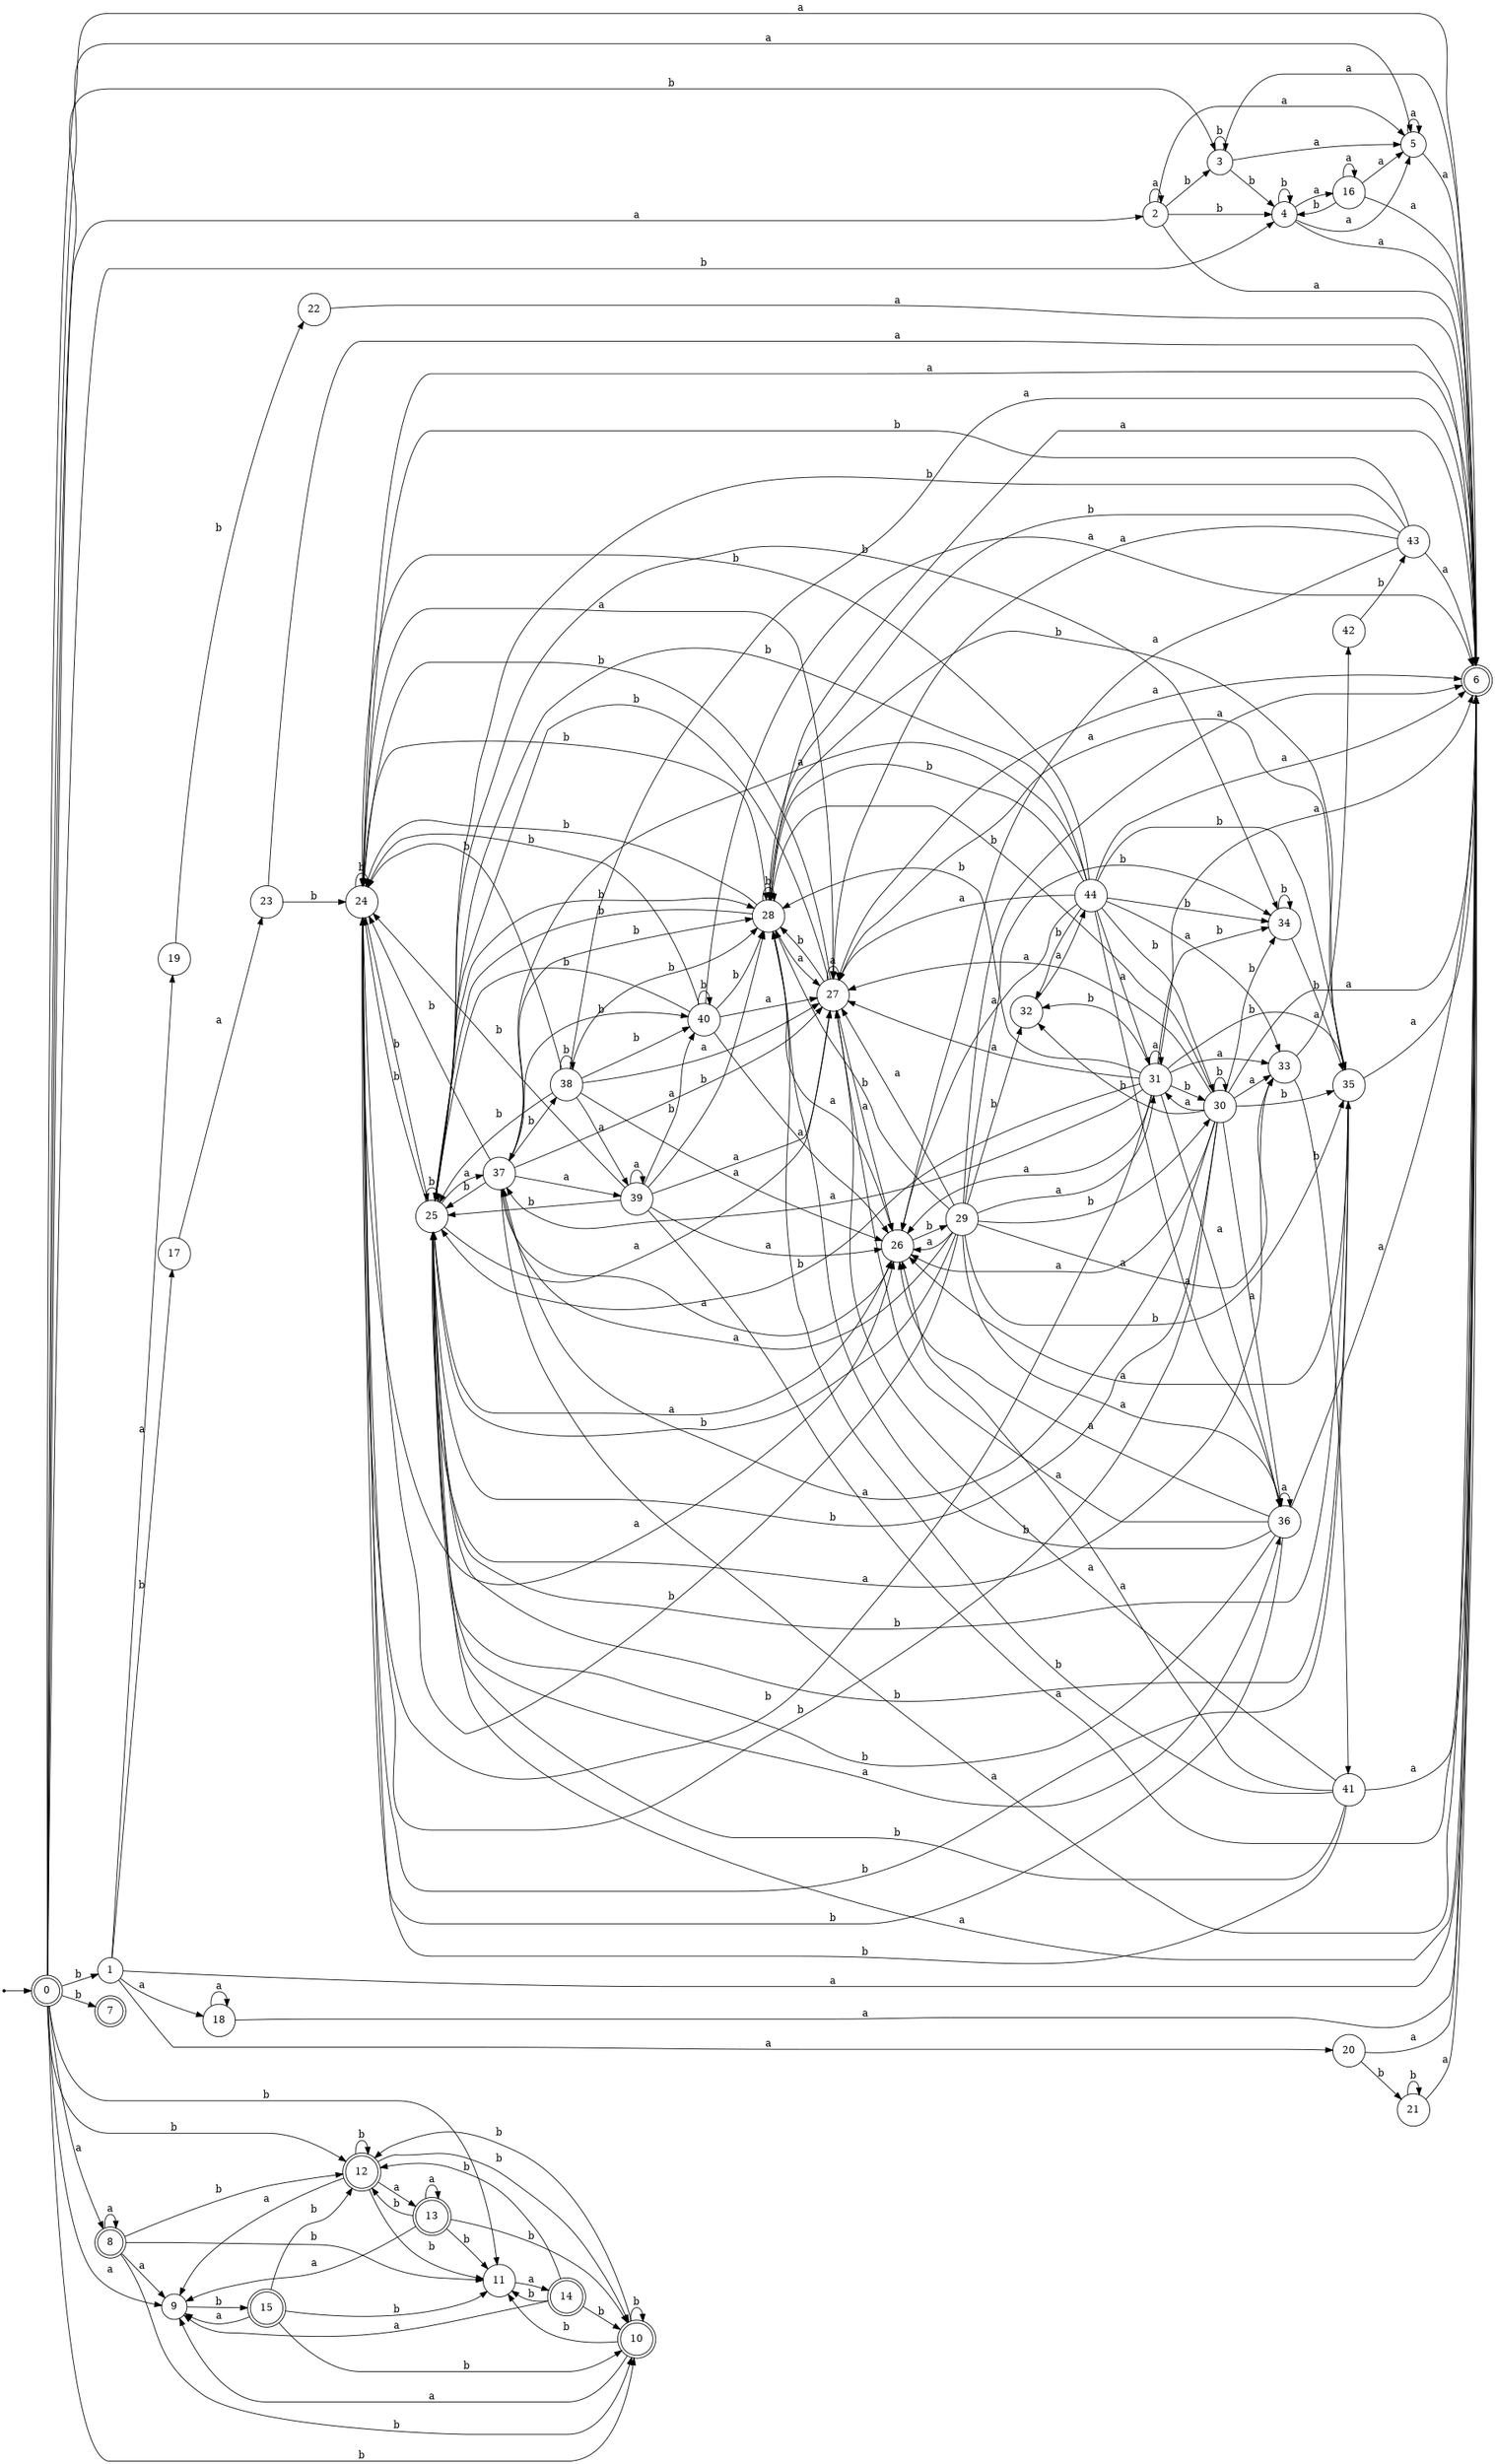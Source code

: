 digraph finite_state_machine {
rankdir=LR;
size="20,20";
node [shape = point]; "dummy0"
node [shape = doublecircle]; "0";"dummy0" -> "0";
node [shape = circle]; "1";
node [shape = circle]; "2";
node [shape = circle]; "3";
node [shape = circle]; "4";
node [shape = circle]; "5";
node [shape = doublecircle]; "6";node [shape = doublecircle]; "7";node [shape = doublecircle]; "8";node [shape = circle]; "9";
node [shape = doublecircle]; "10";node [shape = circle]; "11";
node [shape = doublecircle]; "12";node [shape = doublecircle]; "13";node [shape = doublecircle]; "14";node [shape = doublecircle]; "15";node [shape = circle]; "16";
node [shape = circle]; "17";
node [shape = circle]; "18";
node [shape = circle]; "19";
node [shape = circle]; "20";
node [shape = circle]; "21";
node [shape = circle]; "22";
node [shape = circle]; "23";
node [shape = circle]; "24";
node [shape = circle]; "25";
node [shape = circle]; "26";
node [shape = circle]; "27";
node [shape = circle]; "28";
node [shape = circle]; "29";
node [shape = circle]; "30";
node [shape = circle]; "31";
node [shape = circle]; "32";
node [shape = circle]; "33";
node [shape = circle]; "34";
node [shape = circle]; "35";
node [shape = circle]; "36";
node [shape = circle]; "37";
node [shape = circle]; "38";
node [shape = circle]; "39";
node [shape = circle]; "40";
node [shape = circle]; "41";
node [shape = circle]; "42";
node [shape = circle]; "43";
node [shape = circle]; "44";
"0" -> "1" [label = "b"];
 "0" -> "3" [label = "b"];
 "0" -> "4" [label = "b"];
 "0" -> "7" [label = "b"];
 "0" -> "10" [label = "b"];
 "0" -> "11" [label = "b"];
 "0" -> "12" [label = "b"];
 "0" -> "2" [label = "a"];
 "0" -> "5" [label = "a"];
 "0" -> "6" [label = "a"];
 "0" -> "8" [label = "a"];
 "0" -> "9" [label = "a"];
 "12" -> "10" [label = "b"];
 "12" -> "11" [label = "b"];
 "12" -> "12" [label = "b"];
 "12" -> "9" [label = "a"];
 "12" -> "13" [label = "a"];
 "13" -> "9" [label = "a"];
 "13" -> "13" [label = "a"];
 "13" -> "10" [label = "b"];
 "13" -> "11" [label = "b"];
 "13" -> "12" [label = "b"];
 "11" -> "14" [label = "a"];
 "14" -> "10" [label = "b"];
 "14" -> "11" [label = "b"];
 "14" -> "12" [label = "b"];
 "14" -> "9" [label = "a"];
 "10" -> "10" [label = "b"];
 "10" -> "11" [label = "b"];
 "10" -> "12" [label = "b"];
 "10" -> "9" [label = "a"];
 "9" -> "15" [label = "b"];
 "15" -> "9" [label = "a"];
 "15" -> "10" [label = "b"];
 "15" -> "11" [label = "b"];
 "15" -> "12" [label = "b"];
 "8" -> "8" [label = "a"];
 "8" -> "9" [label = "a"];
 "8" -> "10" [label = "b"];
 "8" -> "11" [label = "b"];
 "8" -> "12" [label = "b"];
 "5" -> "5" [label = "a"];
 "5" -> "6" [label = "a"];
 "4" -> "4" [label = "b"];
 "4" -> "16" [label = "a"];
 "4" -> "5" [label = "a"];
 "4" -> "6" [label = "a"];
 "16" -> "16" [label = "a"];
 "16" -> "5" [label = "a"];
 "16" -> "6" [label = "a"];
 "16" -> "4" [label = "b"];
 "3" -> "3" [label = "b"];
 "3" -> "4" [label = "b"];
 "3" -> "5" [label = "a"];
 "3" -> "6" [label = "a"];
 "2" -> "2" [label = "a"];
 "2" -> "5" [label = "a"];
 "2" -> "6" [label = "a"];
 "2" -> "3" [label = "b"];
 "2" -> "4" [label = "b"];
 "1" -> "17" [label = "b"];
 "1" -> "18" [label = "a"];
 "1" -> "19" [label = "a"];
 "1" -> "20" [label = "a"];
 "1" -> "6" [label = "a"];
 "20" -> "21" [label = "b"];
 "20" -> "6" [label = "a"];
 "21" -> "21" [label = "b"];
 "21" -> "6" [label = "a"];
 "19" -> "22" [label = "b"];
 "22" -> "6" [label = "a"];
 "18" -> "18" [label = "a"];
 "18" -> "6" [label = "a"];
 "17" -> "23" [label = "a"];
 "23" -> "24" [label = "b"];
 "23" -> "6" [label = "a"];
 "24" -> "24" [label = "b"];
 "24" -> "25" [label = "b"];
 "24" -> "28" [label = "b"];
 "24" -> "26" [label = "a"];
 "24" -> "27" [label = "a"];
 "24" -> "6" [label = "a"];
 "28" -> "24" [label = "b"];
 "28" -> "25" [label = "b"];
 "28" -> "28" [label = "b"];
 "28" -> "26" [label = "a"];
 "28" -> "27" [label = "a"];
 "28" -> "6" [label = "a"];
 "27" -> "26" [label = "a"];
 "27" -> "27" [label = "a"];
 "27" -> "6" [label = "a"];
 "27" -> "24" [label = "b"];
 "27" -> "25" [label = "b"];
 "27" -> "28" [label = "b"];
 "26" -> "29" [label = "b"];
 "29" -> "33" [label = "a"];
 "29" -> "36" [label = "a"];
 "29" -> "37" [label = "a"];
 "29" -> "6" [label = "a"];
 "29" -> "26" [label = "a"];
 "29" -> "27" [label = "a"];
 "29" -> "31" [label = "a"];
 "29" -> "32" [label = "b"];
 "29" -> "34" [label = "b"];
 "29" -> "35" [label = "b"];
 "29" -> "24" [label = "b"];
 "29" -> "25" [label = "b"];
 "29" -> "28" [label = "b"];
 "29" -> "30" [label = "b"];
 "37" -> "38" [label = "b"];
 "37" -> "40" [label = "b"];
 "37" -> "24" [label = "b"];
 "37" -> "28" [label = "b"];
 "37" -> "25" [label = "b"];
 "37" -> "26" [label = "a"];
 "37" -> "27" [label = "a"];
 "37" -> "6" [label = "a"];
 "37" -> "39" [label = "a"];
 "40" -> "40" [label = "b"];
 "40" -> "25" [label = "b"];
 "40" -> "28" [label = "b"];
 "40" -> "24" [label = "b"];
 "40" -> "26" [label = "a"];
 "40" -> "27" [label = "a"];
 "40" -> "6" [label = "a"];
 "39" -> "26" [label = "a"];
 "39" -> "27" [label = "a"];
 "39" -> "6" [label = "a"];
 "39" -> "39" [label = "a"];
 "39" -> "40" [label = "b"];
 "39" -> "25" [label = "b"];
 "39" -> "28" [label = "b"];
 "39" -> "24" [label = "b"];
 "38" -> "38" [label = "b"];
 "38" -> "40" [label = "b"];
 "38" -> "24" [label = "b"];
 "38" -> "28" [label = "b"];
 "38" -> "25" [label = "b"];
 "38" -> "26" [label = "a"];
 "38" -> "27" [label = "a"];
 "38" -> "6" [label = "a"];
 "38" -> "39" [label = "a"];
 "36" -> "26" [label = "a"];
 "36" -> "27" [label = "a"];
 "36" -> "36" [label = "a"];
 "36" -> "6" [label = "a"];
 "36" -> "24" [label = "b"];
 "36" -> "25" [label = "b"];
 "36" -> "28" [label = "b"];
 "35" -> "24" [label = "b"];
 "35" -> "25" [label = "b"];
 "35" -> "28" [label = "b"];
 "35" -> "26" [label = "a"];
 "35" -> "27" [label = "a"];
 "35" -> "6" [label = "a"];
 "34" -> "34" [label = "b"];
 "34" -> "35" [label = "b"];
 "33" -> "41" [label = "b"];
 "33" -> "42" [label = "a"];
 "42" -> "43" [label = "b"];
 "43" -> "24" [label = "b"];
 "43" -> "25" [label = "b"];
 "43" -> "28" [label = "b"];
 "43" -> "26" [label = "a"];
 "43" -> "27" [label = "a"];
 "43" -> "6" [label = "a"];
 "41" -> "24" [label = "b"];
 "41" -> "25" [label = "b"];
 "41" -> "28" [label = "b"];
 "41" -> "26" [label = "a"];
 "41" -> "27" [label = "a"];
 "41" -> "6" [label = "a"];
 "32" -> "44" [label = "a"];
 "44" -> "32" [label = "b"];
 "44" -> "34" [label = "b"];
 "44" -> "35" [label = "b"];
 "44" -> "24" [label = "b"];
 "44" -> "25" [label = "b"];
 "44" -> "28" [label = "b"];
 "44" -> "30" [label = "b"];
 "44" -> "33" [label = "a"];
 "44" -> "36" [label = "a"];
 "44" -> "37" [label = "a"];
 "44" -> "6" [label = "a"];
 "44" -> "26" [label = "a"];
 "44" -> "27" [label = "a"];
 "44" -> "31" [label = "a"];
 "31" -> "33" [label = "a"];
 "31" -> "36" [label = "a"];
 "31" -> "37" [label = "a"];
 "31" -> "6" [label = "a"];
 "31" -> "26" [label = "a"];
 "31" -> "27" [label = "a"];
 "31" -> "31" [label = "a"];
 "31" -> "32" [label = "b"];
 "31" -> "34" [label = "b"];
 "31" -> "35" [label = "b"];
 "31" -> "24" [label = "b"];
 "31" -> "25" [label = "b"];
 "31" -> "28" [label = "b"];
 "31" -> "30" [label = "b"];
 "30" -> "32" [label = "b"];
 "30" -> "34" [label = "b"];
 "30" -> "35" [label = "b"];
 "30" -> "24" [label = "b"];
 "30" -> "25" [label = "b"];
 "30" -> "28" [label = "b"];
 "30" -> "30" [label = "b"];
 "30" -> "33" [label = "a"];
 "30" -> "36" [label = "a"];
 "30" -> "37" [label = "a"];
 "30" -> "6" [label = "a"];
 "30" -> "26" [label = "a"];
 "30" -> "27" [label = "a"];
 "30" -> "31" [label = "a"];
 "25" -> "34" [label = "b"];
 "25" -> "35" [label = "b"];
 "25" -> "24" [label = "b"];
 "25" -> "25" [label = "b"];
 "25" -> "28" [label = "b"];
 "25" -> "33" [label = "a"];
 "25" -> "36" [label = "a"];
 "25" -> "37" [label = "a"];
 "25" -> "6" [label = "a"];
 "25" -> "26" [label = "a"];
 "25" -> "27" [label = "a"];
 }

